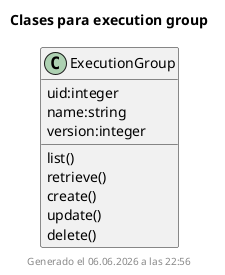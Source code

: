 ' AUTOGENERATED
@startuml
left to right direction
title Clases para execution group
class .ExecutionGroup{
uid:integer
name:string
version:integer
list()
retrieve()
create()
update()
delete()
}

footer Generado el %date("dd.MM.yyyy' a las 'HH:mm")
@enduml
